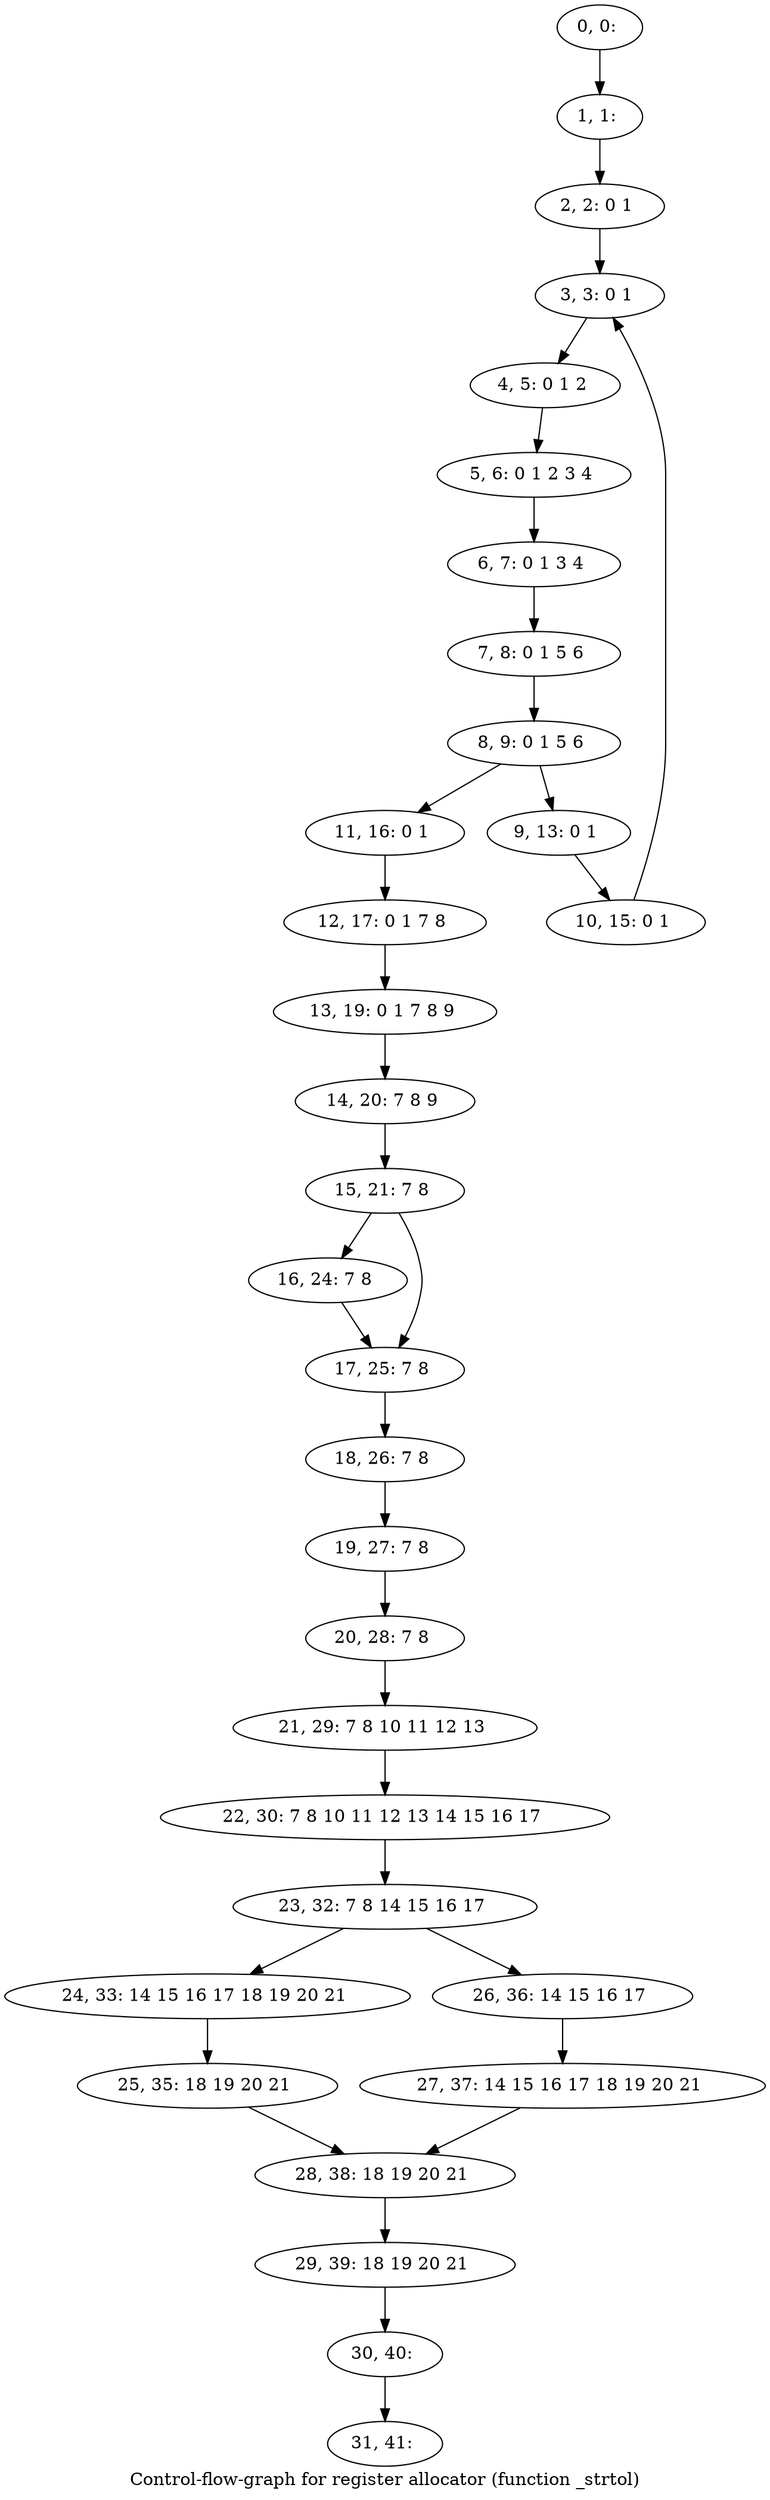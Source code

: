 digraph G {
graph [label="Control-flow-graph for register allocator (function _strtol)"]
0[label="0, 0: "];
1[label="1, 1: "];
2[label="2, 2: 0 1 "];
3[label="3, 3: 0 1 "];
4[label="4, 5: 0 1 2 "];
5[label="5, 6: 0 1 2 3 4 "];
6[label="6, 7: 0 1 3 4 "];
7[label="7, 8: 0 1 5 6 "];
8[label="8, 9: 0 1 5 6 "];
9[label="9, 13: 0 1 "];
10[label="10, 15: 0 1 "];
11[label="11, 16: 0 1 "];
12[label="12, 17: 0 1 7 8 "];
13[label="13, 19: 0 1 7 8 9 "];
14[label="14, 20: 7 8 9 "];
15[label="15, 21: 7 8 "];
16[label="16, 24: 7 8 "];
17[label="17, 25: 7 8 "];
18[label="18, 26: 7 8 "];
19[label="19, 27: 7 8 "];
20[label="20, 28: 7 8 "];
21[label="21, 29: 7 8 10 11 12 13 "];
22[label="22, 30: 7 8 10 11 12 13 14 15 16 17 "];
23[label="23, 32: 7 8 14 15 16 17 "];
24[label="24, 33: 14 15 16 17 18 19 20 21 "];
25[label="25, 35: 18 19 20 21 "];
26[label="26, 36: 14 15 16 17 "];
27[label="27, 37: 14 15 16 17 18 19 20 21 "];
28[label="28, 38: 18 19 20 21 "];
29[label="29, 39: 18 19 20 21 "];
30[label="30, 40: "];
31[label="31, 41: "];
0->1 ;
1->2 ;
2->3 ;
3->4 ;
4->5 ;
5->6 ;
6->7 ;
7->8 ;
8->9 ;
8->11 ;
9->10 ;
10->3 ;
11->12 ;
12->13 ;
13->14 ;
14->15 ;
15->16 ;
15->17 ;
16->17 ;
17->18 ;
18->19 ;
19->20 ;
20->21 ;
21->22 ;
22->23 ;
23->24 ;
23->26 ;
24->25 ;
25->28 ;
26->27 ;
27->28 ;
28->29 ;
29->30 ;
30->31 ;
}
